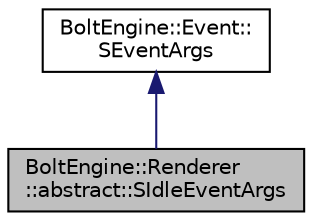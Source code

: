 digraph "BoltEngine::Renderer::abstract::SIdleEventArgs"
{
  edge [fontname="Helvetica",fontsize="10",labelfontname="Helvetica",labelfontsize="10"];
  node [fontname="Helvetica",fontsize="10",shape=record];
  Node1 [label="BoltEngine::Renderer\l::abstract::SIdleEventArgs",height=0.2,width=0.4,color="black", fillcolor="grey75", style="filled" fontcolor="black"];
  Node2 -> Node1 [dir="back",color="midnightblue",fontsize="10",style="solid",fontname="Helvetica"];
  Node2 [label="BoltEngine::Event::\lSEventArgs",height=0.2,width=0.4,color="black", fillcolor="white", style="filled",URL="$struct_bolt_engine_1_1_event_1_1_s_event_args.html"];
}
